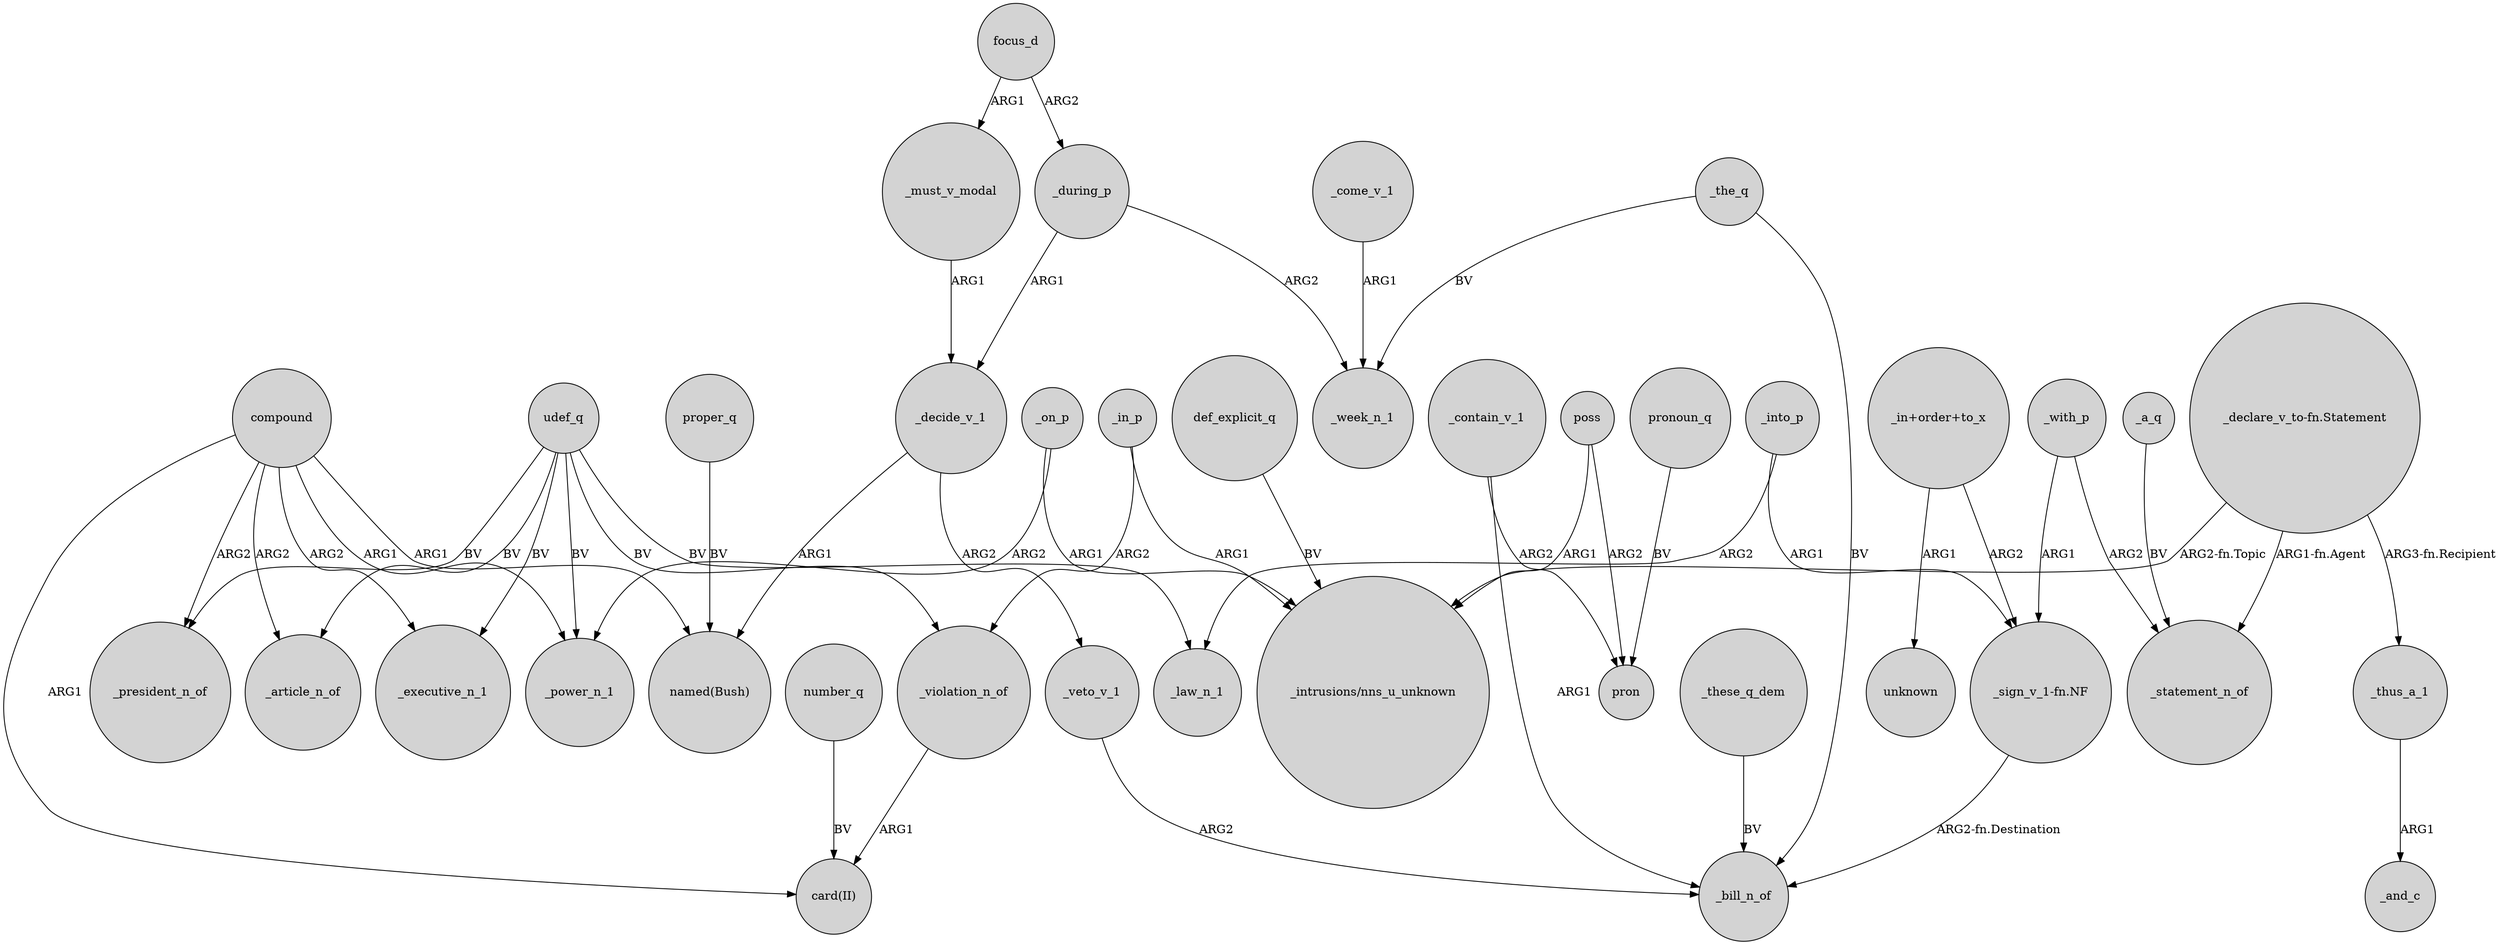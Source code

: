 digraph {
	node [shape=circle style=filled]
	compound -> _article_n_of [label=ARG2]
	_the_q -> _bill_n_of [label=BV]
	focus_d -> _during_p [label=ARG2]
	_into_p -> _law_n_1 [label=ARG2]
	_come_v_1 -> _week_n_1 [label=ARG1]
	compound -> _president_n_of [label=ARG2]
	compound -> "card(II)" [label=ARG1]
	poss -> pron [label=ARG2]
	udef_q -> _executive_n_1 [label=BV]
	_decide_v_1 -> "named(Bush)" [label=ARG1]
	_on_p -> _power_n_1 [label=ARG2]
	"_in+order+to_x" -> "_sign_v_1-fn.NF" [label=ARG2]
	_a_q -> _statement_n_of [label=BV]
	_during_p -> _decide_v_1 [label=ARG1]
	"_declare_v_to-fn.Statement" -> _statement_n_of [label="ARG1-fn.Agent"]
	udef_q -> _law_n_1 [label=BV]
	_on_p -> "_intrusions/nns_u_unknown" [label=ARG1]
	_violation_n_of -> "card(II)" [label=ARG1]
	poss -> "_intrusions/nns_u_unknown" [label=ARG1]
	_thus_a_1 -> _and_c [label=ARG1]
	focus_d -> _must_v_modal [label=ARG1]
	_contain_v_1 -> _bill_n_of [label=ARG1]
	pronoun_q -> pron [label=BV]
	def_explicit_q -> "_intrusions/nns_u_unknown" [label=BV]
	"_declare_v_to-fn.Statement" -> "_intrusions/nns_u_unknown" [label="ARG2-fn.Topic"]
	udef_q -> _president_n_of [label=BV]
	_the_q -> _week_n_1 [label=BV]
	_with_p -> "_sign_v_1-fn.NF" [label=ARG1]
	compound -> _power_n_1 [label=ARG1]
	_decide_v_1 -> _veto_v_1 [label=ARG2]
	proper_q -> "named(Bush)" [label=BV]
	"_in+order+to_x" -> unknown [label=ARG1]
	number_q -> "card(II)" [label=BV]
	udef_q -> _article_n_of [label=BV]
	"_declare_v_to-fn.Statement" -> _thus_a_1 [label="ARG3-fn.Recipient"]
	udef_q -> _violation_n_of [label=BV]
	_contain_v_1 -> pron [label=ARG2]
	_must_v_modal -> _decide_v_1 [label=ARG1]
	_with_p -> _statement_n_of [label=ARG2]
	_into_p -> "_sign_v_1-fn.NF" [label=ARG1]
	_these_q_dem -> _bill_n_of [label=BV]
	udef_q -> _power_n_1 [label=BV]
	compound -> _executive_n_1 [label=ARG2]
	_veto_v_1 -> _bill_n_of [label=ARG2]
	_during_p -> _week_n_1 [label=ARG2]
	_in_p -> _violation_n_of [label=ARG2]
	"_sign_v_1-fn.NF" -> _bill_n_of [label="ARG2-fn.Destination"]
	_in_p -> "_intrusions/nns_u_unknown" [label=ARG1]
	compound -> "named(Bush)" [label=ARG1]
}
